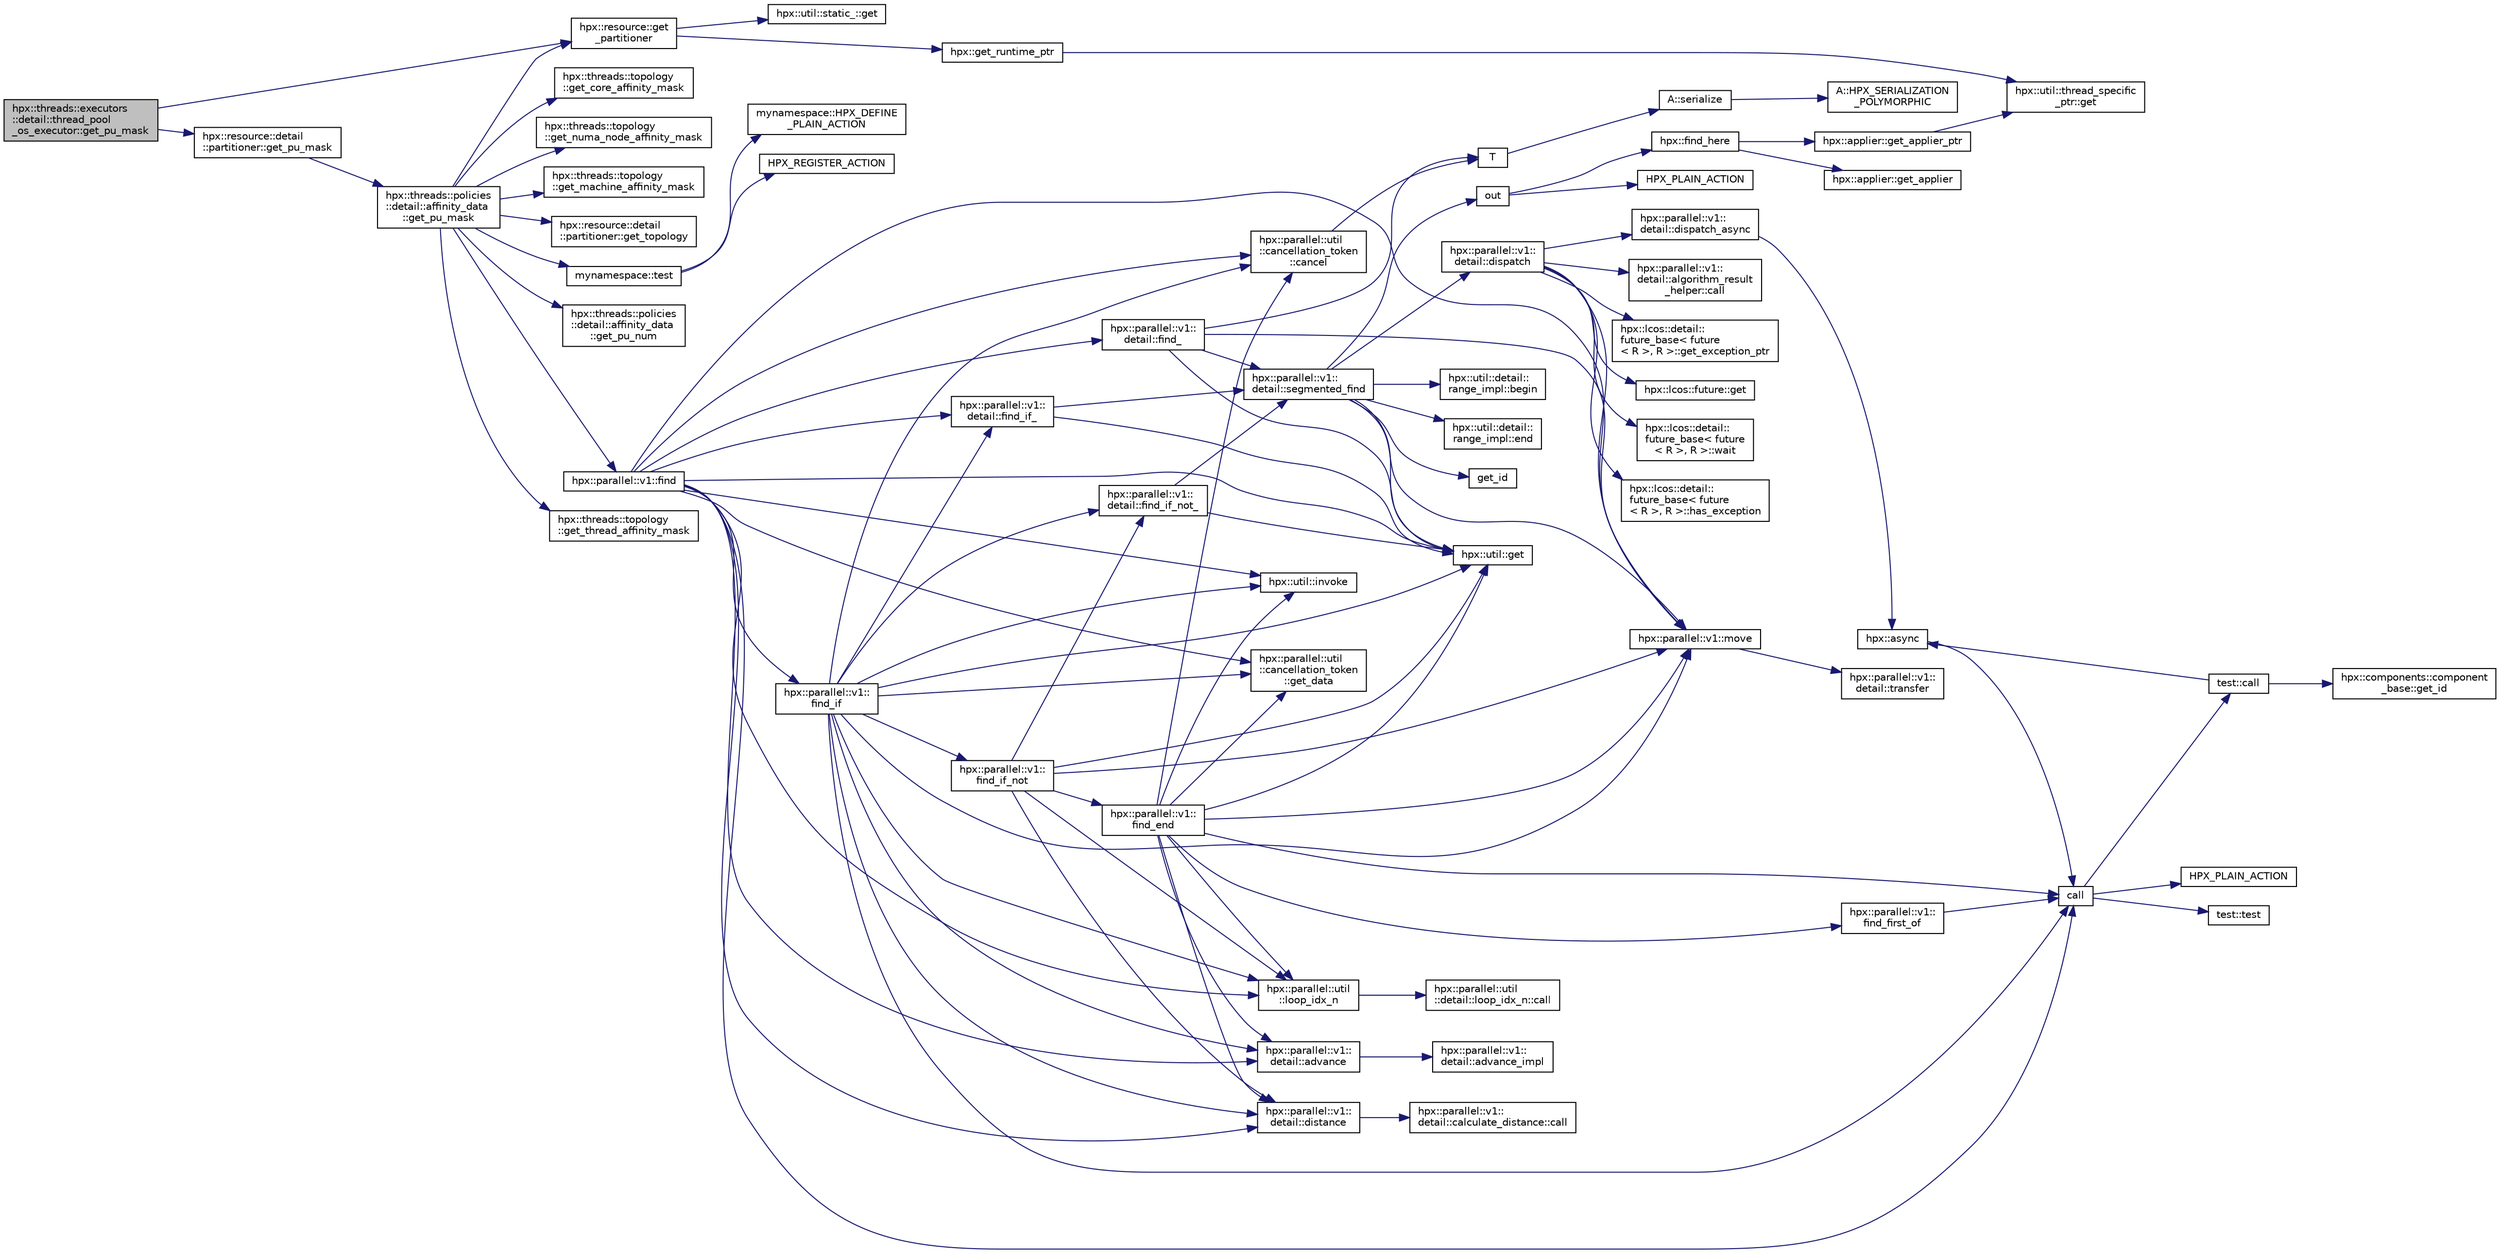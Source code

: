 digraph "hpx::threads::executors::detail::thread_pool_os_executor::get_pu_mask"
{
  edge [fontname="Helvetica",fontsize="10",labelfontname="Helvetica",labelfontsize="10"];
  node [fontname="Helvetica",fontsize="10",shape=record];
  rankdir="LR";
  Node276 [label="hpx::threads::executors\l::detail::thread_pool\l_os_executor::get_pu_mask",height=0.2,width=0.4,color="black", fillcolor="grey75", style="filled", fontcolor="black"];
  Node276 -> Node277 [color="midnightblue",fontsize="10",style="solid",fontname="Helvetica"];
  Node277 [label="hpx::resource::get\l_partitioner",height=0.2,width=0.4,color="black", fillcolor="white", style="filled",URL="$dd/da5/namespacehpx_1_1resource.html#af91354c369d9a22a00581d6b6da7d0ee"];
  Node277 -> Node278 [color="midnightblue",fontsize="10",style="solid",fontname="Helvetica"];
  Node278 [label="hpx::util::static_::get",height=0.2,width=0.4,color="black", fillcolor="white", style="filled",URL="$d3/dbb/structhpx_1_1util_1_1static__.html#a2967c633948a3bf17a3b5405ef5a8318"];
  Node277 -> Node279 [color="midnightblue",fontsize="10",style="solid",fontname="Helvetica"];
  Node279 [label="hpx::get_runtime_ptr",height=0.2,width=0.4,color="black", fillcolor="white", style="filled",URL="$d8/d83/namespacehpx.html#af29daf2bb3e01b4d6495a1742b6cce64"];
  Node279 -> Node280 [color="midnightblue",fontsize="10",style="solid",fontname="Helvetica"];
  Node280 [label="hpx::util::thread_specific\l_ptr::get",height=0.2,width=0.4,color="black", fillcolor="white", style="filled",URL="$d4/d4c/structhpx_1_1util_1_1thread__specific__ptr.html#a3b27d8520710478aa41d1f74206bdba9"];
  Node276 -> Node281 [color="midnightblue",fontsize="10",style="solid",fontname="Helvetica"];
  Node281 [label="hpx::resource::detail\l::partitioner::get_pu_mask",height=0.2,width=0.4,color="black", fillcolor="white", style="filled",URL="$d0/dab/classhpx_1_1resource_1_1detail_1_1partitioner.html#a9cee933ef199fef31e6b8d48f42bb77b"];
  Node281 -> Node282 [color="midnightblue",fontsize="10",style="solid",fontname="Helvetica"];
  Node282 [label="hpx::threads::policies\l::detail::affinity_data\l::get_pu_mask",height=0.2,width=0.4,color="black", fillcolor="white", style="filled",URL="$d7/d9b/structhpx_1_1threads_1_1policies_1_1detail_1_1affinity__data.html#ab0cc2ec8ed94ae2b82c20a6b975ecf75"];
  Node282 -> Node277 [color="midnightblue",fontsize="10",style="solid",fontname="Helvetica"];
  Node282 -> Node283 [color="midnightblue",fontsize="10",style="solid",fontname="Helvetica"];
  Node283 [label="hpx::resource::detail\l::partitioner::get_topology",height=0.2,width=0.4,color="black", fillcolor="white", style="filled",URL="$d0/dab/classhpx_1_1resource_1_1detail_1_1partitioner.html#a6df3b642aed752d0a97e73bc51998962"];
  Node282 -> Node284 [color="midnightblue",fontsize="10",style="solid",fontname="Helvetica"];
  Node284 [label="mynamespace::test",height=0.2,width=0.4,color="black", fillcolor="white", style="filled",URL="$df/dd6/namespacemynamespace.html#a8c2aca7f87c415b24fda860202c32a38"];
  Node284 -> Node285 [color="midnightblue",fontsize="10",style="solid",fontname="Helvetica"];
  Node285 [label="mynamespace::HPX_DEFINE\l_PLAIN_ACTION",height=0.2,width=0.4,color="black", fillcolor="white", style="filled",URL="$df/dd6/namespacemynamespace.html#a2a93e6bb69fbbd11454e173d5f3ef90b"];
  Node284 -> Node286 [color="midnightblue",fontsize="10",style="solid",fontname="Helvetica"];
  Node286 [label="HPX_REGISTER_ACTION",height=0.2,width=0.4,color="black", fillcolor="white", style="filled",URL="$d4/def/plain__action__1330_8cpp.html#a687ce0b0c191184dc600edd04467f0fc"];
  Node282 -> Node287 [color="midnightblue",fontsize="10",style="solid",fontname="Helvetica"];
  Node287 [label="hpx::threads::policies\l::detail::affinity_data\l::get_pu_num",height=0.2,width=0.4,color="black", fillcolor="white", style="filled",URL="$d7/d9b/structhpx_1_1threads_1_1policies_1_1detail_1_1affinity__data.html#ae4aec5804fa69f140a91180bea612c30"];
  Node282 -> Node288 [color="midnightblue",fontsize="10",style="solid",fontname="Helvetica"];
  Node288 [label="hpx::parallel::v1::find",height=0.2,width=0.4,color="black", fillcolor="white", style="filled",URL="$db/db9/namespacehpx_1_1parallel_1_1v1.html#a76c5f5c453899c36a61bfa76425b007a"];
  Node288 -> Node289 [color="midnightblue",fontsize="10",style="solid",fontname="Helvetica"];
  Node289 [label="hpx::parallel::v1::\ldetail::find_",height=0.2,width=0.4,color="black", fillcolor="white", style="filled",URL="$d2/ddd/namespacehpx_1_1parallel_1_1v1_1_1detail.html#a416bb6065d1ffe0f54a4da32c452ece3"];
  Node289 -> Node290 [color="midnightblue",fontsize="10",style="solid",fontname="Helvetica"];
  Node290 [label="hpx::util::get",height=0.2,width=0.4,color="black", fillcolor="white", style="filled",URL="$df/dad/namespacehpx_1_1util.html#a5cbd3c41f03f4d4acaedaa4777e3cc02"];
  Node289 -> Node291 [color="midnightblue",fontsize="10",style="solid",fontname="Helvetica"];
  Node291 [label="hpx::parallel::v1::\ldetail::segmented_find",height=0.2,width=0.4,color="black", fillcolor="white", style="filled",URL="$d2/ddd/namespacehpx_1_1parallel_1_1v1_1_1detail.html#a7f37c815b51093d10c3ee3e3bb44280f"];
  Node291 -> Node292 [color="midnightblue",fontsize="10",style="solid",fontname="Helvetica"];
  Node292 [label="hpx::util::detail::\lrange_impl::end",height=0.2,width=0.4,color="black", fillcolor="white", style="filled",URL="$d4/d4a/namespacehpx_1_1util_1_1detail_1_1range__impl.html#afb2ea48b0902f52ee4d8b764807b4316"];
  Node291 -> Node293 [color="midnightblue",fontsize="10",style="solid",fontname="Helvetica"];
  Node293 [label="out",height=0.2,width=0.4,color="black", fillcolor="white", style="filled",URL="$d5/d69/wait__all__hang__1946_8cpp.html#ae95890c5079ed07d292e9e2c1b187e97"];
  Node293 -> Node294 [color="midnightblue",fontsize="10",style="solid",fontname="Helvetica"];
  Node294 [label="hpx::find_here",height=0.2,width=0.4,color="black", fillcolor="white", style="filled",URL="$d8/d83/namespacehpx.html#af07c1b6e26bcdfb1138643a1a2133cf4",tooltip="Return the global id representing this locality. "];
  Node294 -> Node295 [color="midnightblue",fontsize="10",style="solid",fontname="Helvetica"];
  Node295 [label="hpx::applier::get_applier_ptr",height=0.2,width=0.4,color="black", fillcolor="white", style="filled",URL="$d8/dcb/namespacehpx_1_1applier.html#a617483cf2b77ad3a0aa428ade7b35299"];
  Node295 -> Node280 [color="midnightblue",fontsize="10",style="solid",fontname="Helvetica"];
  Node294 -> Node296 [color="midnightblue",fontsize="10",style="solid",fontname="Helvetica"];
  Node296 [label="hpx::applier::get_applier",height=0.2,width=0.4,color="black", fillcolor="white", style="filled",URL="$d8/dcb/namespacehpx_1_1applier.html#aba1147ab54a476403b37f20a39b1e239"];
  Node293 -> Node297 [color="midnightblue",fontsize="10",style="solid",fontname="Helvetica"];
  Node297 [label="HPX_PLAIN_ACTION",height=0.2,width=0.4,color="black", fillcolor="white", style="filled",URL="$d5/d69/wait__all__hang__1946_8cpp.html#ac9bd456810a9b90073efb27cea0b1cc0"];
  Node291 -> Node298 [color="midnightblue",fontsize="10",style="solid",fontname="Helvetica"];
  Node298 [label="hpx::parallel::v1::\ldetail::dispatch",height=0.2,width=0.4,color="black", fillcolor="white", style="filled",URL="$d2/ddd/namespacehpx_1_1parallel_1_1v1_1_1detail.html#aea51ad9969d06776535d3c974216f8d0"];
  Node298 -> Node299 [color="midnightblue",fontsize="10",style="solid",fontname="Helvetica"];
  Node299 [label="hpx::parallel::v1::\ldetail::dispatch_async",height=0.2,width=0.4,color="black", fillcolor="white", style="filled",URL="$d2/ddd/namespacehpx_1_1parallel_1_1v1_1_1detail.html#a956a28c634619363658f6e201d6cc1b4"];
  Node299 -> Node300 [color="midnightblue",fontsize="10",style="solid",fontname="Helvetica"];
  Node300 [label="hpx::async",height=0.2,width=0.4,color="black", fillcolor="white", style="filled",URL="$d8/d83/namespacehpx.html#acb7d8e37b73b823956ce144f9a57eaa4"];
  Node300 -> Node301 [color="midnightblue",fontsize="10",style="solid",fontname="Helvetica"];
  Node301 [label="call",height=0.2,width=0.4,color="black", fillcolor="white", style="filled",URL="$d2/d67/promise__1620_8cpp.html#a58357f0b82bc761e1d0b9091ed563a70"];
  Node301 -> Node302 [color="midnightblue",fontsize="10",style="solid",fontname="Helvetica"];
  Node302 [label="test::test",height=0.2,width=0.4,color="black", fillcolor="white", style="filled",URL="$d8/d89/structtest.html#ab42d5ece712d716b04cb3f686f297a26"];
  Node301 -> Node303 [color="midnightblue",fontsize="10",style="solid",fontname="Helvetica"];
  Node303 [label="HPX_PLAIN_ACTION",height=0.2,width=0.4,color="black", fillcolor="white", style="filled",URL="$d2/d67/promise__1620_8cpp.html#ab96aab827a4b1fcaf66cfe0ba83fef23"];
  Node301 -> Node304 [color="midnightblue",fontsize="10",style="solid",fontname="Helvetica"];
  Node304 [label="test::call",height=0.2,width=0.4,color="black", fillcolor="white", style="filled",URL="$d8/d89/structtest.html#aeb29e7ed6518b9426ccf1344c52620ae"];
  Node304 -> Node300 [color="midnightblue",fontsize="10",style="solid",fontname="Helvetica"];
  Node304 -> Node305 [color="midnightblue",fontsize="10",style="solid",fontname="Helvetica"];
  Node305 [label="hpx::components::component\l_base::get_id",height=0.2,width=0.4,color="black", fillcolor="white", style="filled",URL="$d2/de6/classhpx_1_1components_1_1component__base.html#a4c8fd93514039bdf01c48d66d82b19cd"];
  Node298 -> Node306 [color="midnightblue",fontsize="10",style="solid",fontname="Helvetica"];
  Node306 [label="hpx::lcos::detail::\lfuture_base\< future\l\< R \>, R \>::wait",height=0.2,width=0.4,color="black", fillcolor="white", style="filled",URL="$d5/dd7/classhpx_1_1lcos_1_1detail_1_1future__base.html#a028190ad98b2865e267745247b6b5ae8"];
  Node298 -> Node307 [color="midnightblue",fontsize="10",style="solid",fontname="Helvetica"];
  Node307 [label="hpx::lcos::detail::\lfuture_base\< future\l\< R \>, R \>::has_exception",height=0.2,width=0.4,color="black", fillcolor="white", style="filled",URL="$d5/dd7/classhpx_1_1lcos_1_1detail_1_1future__base.html#aa95b01f70ad95706ae420ff1db2e5b99"];
  Node298 -> Node308 [color="midnightblue",fontsize="10",style="solid",fontname="Helvetica"];
  Node308 [label="hpx::parallel::v1::\ldetail::algorithm_result\l_helper::call",height=0.2,width=0.4,color="black", fillcolor="white", style="filled",URL="$dd/db9/structhpx_1_1parallel_1_1v1_1_1detail_1_1algorithm__result__helper.html#abdcc26190b14b00b7337190689f022d7"];
  Node298 -> Node309 [color="midnightblue",fontsize="10",style="solid",fontname="Helvetica"];
  Node309 [label="hpx::lcos::detail::\lfuture_base\< future\l\< R \>, R \>::get_exception_ptr",height=0.2,width=0.4,color="black", fillcolor="white", style="filled",URL="$d5/dd7/classhpx_1_1lcos_1_1detail_1_1future__base.html#a03dca31d4505202a21d26554248bd744"];
  Node298 -> Node310 [color="midnightblue",fontsize="10",style="solid",fontname="Helvetica"];
  Node310 [label="hpx::parallel::v1::move",height=0.2,width=0.4,color="black", fillcolor="white", style="filled",URL="$db/db9/namespacehpx_1_1parallel_1_1v1.html#aa7c4ede081ce786c9d1eb1adff495cfc"];
  Node310 -> Node311 [color="midnightblue",fontsize="10",style="solid",fontname="Helvetica"];
  Node311 [label="hpx::parallel::v1::\ldetail::transfer",height=0.2,width=0.4,color="black", fillcolor="white", style="filled",URL="$d2/ddd/namespacehpx_1_1parallel_1_1v1_1_1detail.html#ab1b56a05e1885ca7cc7ffa1804dd2f3c"];
  Node298 -> Node312 [color="midnightblue",fontsize="10",style="solid",fontname="Helvetica"];
  Node312 [label="hpx::lcos::future::get",height=0.2,width=0.4,color="black", fillcolor="white", style="filled",URL="$d0/d33/classhpx_1_1lcos_1_1future.html#a8c28269486d5620ac48af349f17bb41c"];
  Node291 -> Node313 [color="midnightblue",fontsize="10",style="solid",fontname="Helvetica"];
  Node313 [label="get_id",height=0.2,width=0.4,color="black", fillcolor="white", style="filled",URL="$d8/d3c/simple__future__continuation_8cpp.html#a64b28a4bbb16e7f78fc14c60466ddd8d"];
  Node291 -> Node314 [color="midnightblue",fontsize="10",style="solid",fontname="Helvetica"];
  Node314 [label="hpx::util::detail::\lrange_impl::begin",height=0.2,width=0.4,color="black", fillcolor="white", style="filled",URL="$d4/d4a/namespacehpx_1_1util_1_1detail_1_1range__impl.html#a31e165df2b865cdd961f35ce938db41a"];
  Node291 -> Node290 [color="midnightblue",fontsize="10",style="solid",fontname="Helvetica"];
  Node291 -> Node310 [color="midnightblue",fontsize="10",style="solid",fontname="Helvetica"];
  Node289 -> Node310 [color="midnightblue",fontsize="10",style="solid",fontname="Helvetica"];
  Node289 -> Node315 [color="midnightblue",fontsize="10",style="solid",fontname="Helvetica"];
  Node315 [label="T",height=0.2,width=0.4,color="black", fillcolor="white", style="filled",URL="$db/d33/polymorphic__semiintrusive__template_8cpp.html#ad187658f9cb91c1312b39ae7e896f1ea"];
  Node315 -> Node316 [color="midnightblue",fontsize="10",style="solid",fontname="Helvetica"];
  Node316 [label="A::serialize",height=0.2,width=0.4,color="black", fillcolor="white", style="filled",URL="$d7/da0/struct_a.html#a5f5c287cf471e274ed9dda0da1592212"];
  Node316 -> Node317 [color="midnightblue",fontsize="10",style="solid",fontname="Helvetica"];
  Node317 [label="A::HPX_SERIALIZATION\l_POLYMORPHIC",height=0.2,width=0.4,color="black", fillcolor="white", style="filled",URL="$d7/da0/struct_a.html#ada978cc156cebbafddb1f3aa4c01918c"];
  Node288 -> Node310 [color="midnightblue",fontsize="10",style="solid",fontname="Helvetica"];
  Node288 -> Node318 [color="midnightblue",fontsize="10",style="solid",fontname="Helvetica"];
  Node318 [label="hpx::parallel::v1::\lfind_if",height=0.2,width=0.4,color="black", fillcolor="white", style="filled",URL="$db/db9/namespacehpx_1_1parallel_1_1v1.html#a1f66ab2a9b26ef5b5ed2c08194586b86"];
  Node318 -> Node319 [color="midnightblue",fontsize="10",style="solid",fontname="Helvetica"];
  Node319 [label="hpx::parallel::v1::\ldetail::find_if_",height=0.2,width=0.4,color="black", fillcolor="white", style="filled",URL="$d2/ddd/namespacehpx_1_1parallel_1_1v1_1_1detail.html#a27a6efa17deb9853d278e8c4ca8b78e8"];
  Node319 -> Node290 [color="midnightblue",fontsize="10",style="solid",fontname="Helvetica"];
  Node319 -> Node291 [color="midnightblue",fontsize="10",style="solid",fontname="Helvetica"];
  Node318 -> Node320 [color="midnightblue",fontsize="10",style="solid",fontname="Helvetica"];
  Node320 [label="hpx::parallel::v1::\lfind_if_not",height=0.2,width=0.4,color="black", fillcolor="white", style="filled",URL="$db/db9/namespacehpx_1_1parallel_1_1v1.html#ac7aaee4759c37f4d0e83b51f313aa28d"];
  Node320 -> Node321 [color="midnightblue",fontsize="10",style="solid",fontname="Helvetica"];
  Node321 [label="hpx::parallel::v1::\ldetail::find_if_not_",height=0.2,width=0.4,color="black", fillcolor="white", style="filled",URL="$d2/ddd/namespacehpx_1_1parallel_1_1v1_1_1detail.html#aafbf827b88ba9787c515b4abefa8afaf"];
  Node321 -> Node290 [color="midnightblue",fontsize="10",style="solid",fontname="Helvetica"];
  Node321 -> Node291 [color="midnightblue",fontsize="10",style="solid",fontname="Helvetica"];
  Node320 -> Node322 [color="midnightblue",fontsize="10",style="solid",fontname="Helvetica"];
  Node322 [label="hpx::parallel::v1::\lfind_end",height=0.2,width=0.4,color="black", fillcolor="white", style="filled",URL="$db/db9/namespacehpx_1_1parallel_1_1v1.html#a26511ec61e75971d7c4c15c021548f9d"];
  Node322 -> Node301 [color="midnightblue",fontsize="10",style="solid",fontname="Helvetica"];
  Node322 -> Node323 [color="midnightblue",fontsize="10",style="solid",fontname="Helvetica"];
  Node323 [label="hpx::parallel::v1::\lfind_first_of",height=0.2,width=0.4,color="black", fillcolor="white", style="filled",URL="$db/db9/namespacehpx_1_1parallel_1_1v1.html#a988f5accc11d8cef97afdbc5470a9351"];
  Node323 -> Node301 [color="midnightblue",fontsize="10",style="solid",fontname="Helvetica"];
  Node322 -> Node324 [color="midnightblue",fontsize="10",style="solid",fontname="Helvetica"];
  Node324 [label="hpx::util::invoke",height=0.2,width=0.4,color="black", fillcolor="white", style="filled",URL="$df/dad/namespacehpx_1_1util.html#a9ed3f52b36e725e476dbf5099134ed3d"];
  Node322 -> Node325 [color="midnightblue",fontsize="10",style="solid",fontname="Helvetica"];
  Node325 [label="hpx::parallel::v1::\ldetail::distance",height=0.2,width=0.4,color="black", fillcolor="white", style="filled",URL="$d2/ddd/namespacehpx_1_1parallel_1_1v1_1_1detail.html#a6bea3c6a5f470cad11f27ee6bab4a33f"];
  Node325 -> Node326 [color="midnightblue",fontsize="10",style="solid",fontname="Helvetica"];
  Node326 [label="hpx::parallel::v1::\ldetail::calculate_distance::call",height=0.2,width=0.4,color="black", fillcolor="white", style="filled",URL="$db/dfa/structhpx_1_1parallel_1_1v1_1_1detail_1_1calculate__distance.html#a950a6627830a7d019ac0e734b0a447bf"];
  Node322 -> Node290 [color="midnightblue",fontsize="10",style="solid",fontname="Helvetica"];
  Node322 -> Node310 [color="midnightblue",fontsize="10",style="solid",fontname="Helvetica"];
  Node322 -> Node327 [color="midnightblue",fontsize="10",style="solid",fontname="Helvetica"];
  Node327 [label="hpx::parallel::util\l::loop_idx_n",height=0.2,width=0.4,color="black", fillcolor="white", style="filled",URL="$df/dc6/namespacehpx_1_1parallel_1_1util.html#a5ead56022529c79b23199382a2dc7766"];
  Node327 -> Node328 [color="midnightblue",fontsize="10",style="solid",fontname="Helvetica"];
  Node328 [label="hpx::parallel::util\l::detail::loop_idx_n::call",height=0.2,width=0.4,color="black", fillcolor="white", style="filled",URL="$d1/d45/structhpx_1_1parallel_1_1util_1_1detail_1_1loop__idx__n.html#a6cf1cdf1c2db703be4edd390846da01a"];
  Node322 -> Node329 [color="midnightblue",fontsize="10",style="solid",fontname="Helvetica"];
  Node329 [label="hpx::parallel::util\l::cancellation_token\l::cancel",height=0.2,width=0.4,color="black", fillcolor="white", style="filled",URL="$d7/dc1/classhpx_1_1parallel_1_1util_1_1cancellation__token.html#a7c04c9ed73eaa872cfd6b72b52922796"];
  Node329 -> Node315 [color="midnightblue",fontsize="10",style="solid",fontname="Helvetica"];
  Node322 -> Node330 [color="midnightblue",fontsize="10",style="solid",fontname="Helvetica"];
  Node330 [label="hpx::parallel::util\l::cancellation_token\l::get_data",height=0.2,width=0.4,color="black", fillcolor="white", style="filled",URL="$d7/dc1/classhpx_1_1parallel_1_1util_1_1cancellation__token.html#a63ec3c9e5287d23c9e9d4ce1777e49d2"];
  Node322 -> Node331 [color="midnightblue",fontsize="10",style="solid",fontname="Helvetica"];
  Node331 [label="hpx::parallel::v1::\ldetail::advance",height=0.2,width=0.4,color="black", fillcolor="white", style="filled",URL="$d2/ddd/namespacehpx_1_1parallel_1_1v1_1_1detail.html#ad9fca7bce7b3e3c32302967ffc1fb4a4"];
  Node331 -> Node332 [color="midnightblue",fontsize="10",style="solid",fontname="Helvetica"];
  Node332 [label="hpx::parallel::v1::\ldetail::advance_impl",height=0.2,width=0.4,color="black", fillcolor="white", style="filled",URL="$d2/ddd/namespacehpx_1_1parallel_1_1v1_1_1detail.html#ad4fa62ca115927187e4063b65ee5f317"];
  Node320 -> Node325 [color="midnightblue",fontsize="10",style="solid",fontname="Helvetica"];
  Node320 -> Node290 [color="midnightblue",fontsize="10",style="solid",fontname="Helvetica"];
  Node320 -> Node310 [color="midnightblue",fontsize="10",style="solid",fontname="Helvetica"];
  Node320 -> Node327 [color="midnightblue",fontsize="10",style="solid",fontname="Helvetica"];
  Node318 -> Node324 [color="midnightblue",fontsize="10",style="solid",fontname="Helvetica"];
  Node318 -> Node325 [color="midnightblue",fontsize="10",style="solid",fontname="Helvetica"];
  Node318 -> Node290 [color="midnightblue",fontsize="10",style="solid",fontname="Helvetica"];
  Node318 -> Node310 [color="midnightblue",fontsize="10",style="solid",fontname="Helvetica"];
  Node318 -> Node327 [color="midnightblue",fontsize="10",style="solid",fontname="Helvetica"];
  Node318 -> Node329 [color="midnightblue",fontsize="10",style="solid",fontname="Helvetica"];
  Node318 -> Node330 [color="midnightblue",fontsize="10",style="solid",fontname="Helvetica"];
  Node318 -> Node331 [color="midnightblue",fontsize="10",style="solid",fontname="Helvetica"];
  Node318 -> Node321 [color="midnightblue",fontsize="10",style="solid",fontname="Helvetica"];
  Node318 -> Node301 [color="midnightblue",fontsize="10",style="solid",fontname="Helvetica"];
  Node288 -> Node325 [color="midnightblue",fontsize="10",style="solid",fontname="Helvetica"];
  Node288 -> Node290 [color="midnightblue",fontsize="10",style="solid",fontname="Helvetica"];
  Node288 -> Node327 [color="midnightblue",fontsize="10",style="solid",fontname="Helvetica"];
  Node288 -> Node324 [color="midnightblue",fontsize="10",style="solid",fontname="Helvetica"];
  Node288 -> Node329 [color="midnightblue",fontsize="10",style="solid",fontname="Helvetica"];
  Node288 -> Node330 [color="midnightblue",fontsize="10",style="solid",fontname="Helvetica"];
  Node288 -> Node331 [color="midnightblue",fontsize="10",style="solid",fontname="Helvetica"];
  Node288 -> Node319 [color="midnightblue",fontsize="10",style="solid",fontname="Helvetica"];
  Node288 -> Node301 [color="midnightblue",fontsize="10",style="solid",fontname="Helvetica"];
  Node282 -> Node333 [color="midnightblue",fontsize="10",style="solid",fontname="Helvetica"];
  Node333 [label="hpx::threads::topology\l::get_thread_affinity_mask",height=0.2,width=0.4,color="black", fillcolor="white", style="filled",URL="$d5/daf/structhpx_1_1threads_1_1topology.html#ad16a61ac48911d098be73a23cce9066e",tooltip="Return a bit mask where each set bit corresponds to a processing unit available to the given thread..."];
  Node282 -> Node334 [color="midnightblue",fontsize="10",style="solid",fontname="Helvetica"];
  Node334 [label="hpx::threads::topology\l::get_core_affinity_mask",height=0.2,width=0.4,color="black", fillcolor="white", style="filled",URL="$d5/daf/structhpx_1_1threads_1_1topology.html#a8fb151e6f7f7811642e8ab7170c294a2",tooltip="Return a bit mask where each set bit corresponds to a processing unit available to the given thread i..."];
  Node282 -> Node335 [color="midnightblue",fontsize="10",style="solid",fontname="Helvetica"];
  Node335 [label="hpx::threads::topology\l::get_numa_node_affinity_mask",height=0.2,width=0.4,color="black", fillcolor="white", style="filled",URL="$d5/daf/structhpx_1_1threads_1_1topology.html#a299680f317973d7a438cf86fcbd12480",tooltip="Return a bit mask where each set bit corresponds to a processing unit available to the given thread i..."];
  Node282 -> Node336 [color="midnightblue",fontsize="10",style="solid",fontname="Helvetica"];
  Node336 [label="hpx::threads::topology\l::get_machine_affinity_mask",height=0.2,width=0.4,color="black", fillcolor="white", style="filled",URL="$d5/daf/structhpx_1_1threads_1_1topology.html#a872fd0090ee8f8f6f32b7799c81c9bff",tooltip="Return a bit mask where each set bit corresponds to a processing unit available to the application..."];
}
